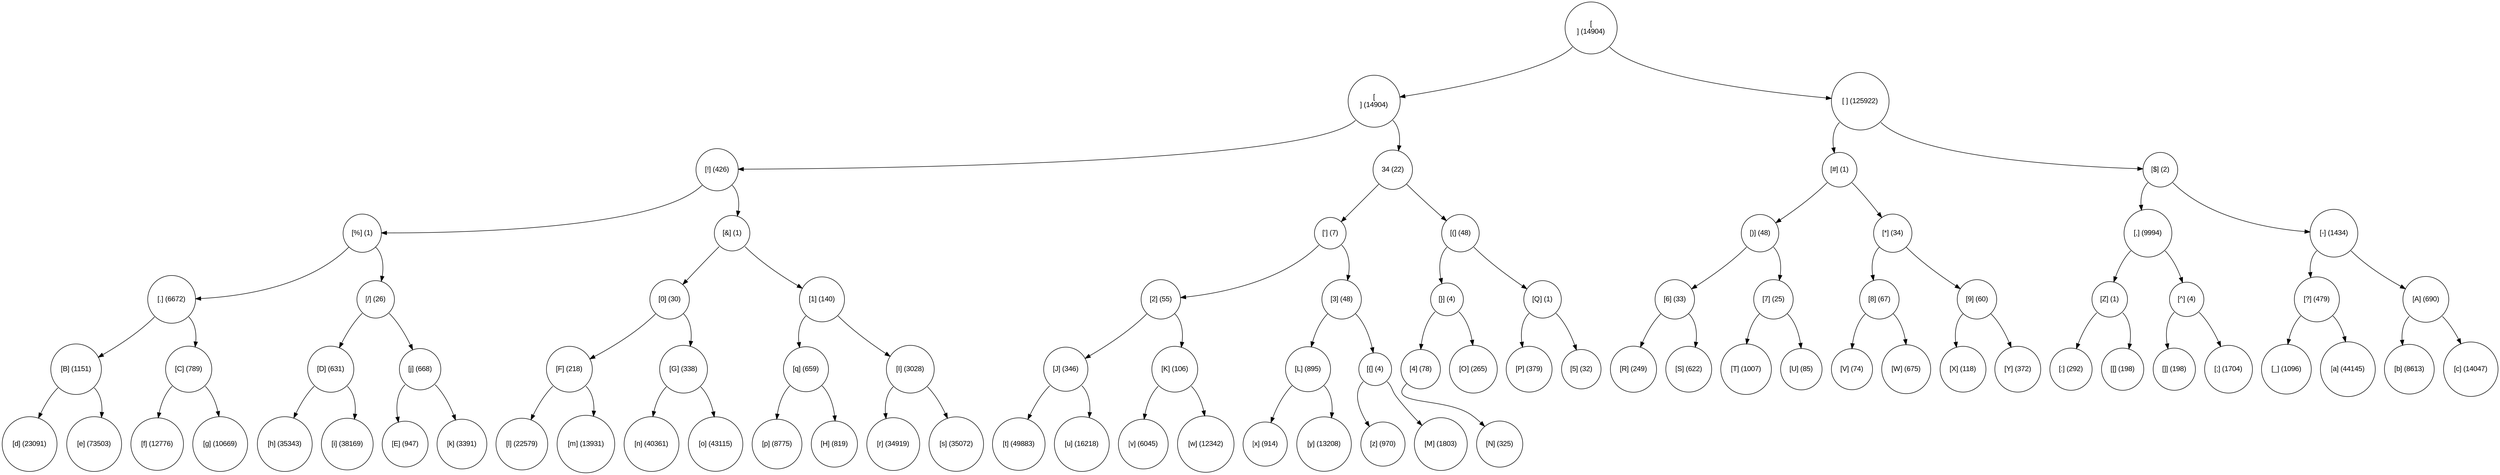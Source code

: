 digraph move_down {
	node [fontname="Arial", shape="circle", width=0.5]; 

	0 [label = "[
] (14904)"];
	0:sw -> 1;
	1 [label = "[] (14904)"];
	1:sw -> 3;
	3 [label = "[!] (426)"];
	3:sw -> 7;
	7 [label = "[%] (1)"];
	7:sw -> 15;
	15 [label = "[.] (6672)"];
	15:sw -> 31;
	31 [label = "[B] (1151)"];
	31:sw -> 63;
	63 [label = "[d] (23091)"];
	31:se -> 64;
	64 [label = "[e] (73503)"];
	15:se -> 32;
	32 [label = "[C] (789)"];
	32:sw -> 65;
	65 [label = "[f] (12776)"];
	32:se -> 66;
	66 [label = "[g] (10669)"];
	7:se -> 16;
	16 [label = "[/] (26)"];
	16:sw -> 33;
	33 [label = "[D] (631)"];
	33:sw -> 67;
	67 [label = "[h] (35343)"];
	33:se -> 68;
	68 [label = "[i] (38169)"];
	16:se -> 34;
	34 [label = "[j] (668)"];
	34:sw -> 69;
	69 [label = "[E] (947)"];
	34:se -> 70;
	70 [label = "[k] (3391)"];
	3:se -> 8;
	8 [label = "[&] (1)"];
	8:sw -> 17;
	17 [label = "[0] (30)"];
	17:sw -> 35;
	35 [label = "[F] (218)"];
	35:sw -> 71;
	71 [label = "[l] (22579)"];
	35:se -> 72;
	72 [label = "[m] (13931)"];
	17:se -> 36;
	36 [label = "[G] (338)"];
	36:sw -> 73;
	73 [label = "[n] (40361)"];
	36:se -> 74;
	74 [label = "[o] (43115)"];
	8:se -> 18;
	18 [label = "[1] (140)"];
	18:sw -> 37;
	37 [label = "[q] (659)"];
	37:sw -> 75;
	75 [label = "[p] (8775)"];
	37:se -> 76;
	76 [label = "[H] (819)"];
	18:se -> 38;
	38 [label = "[I] (3028)"];
	38:sw -> 77;
	77 [label = "[r] (34919)"];
	38:se -> 78;
	78 [label = "[s] (35072)"];
	1:se -> 4;
	4 [label = "34 (22)"];
	4:sw -> 9;
	9 [label = "['] (7)"];
	9:sw -> 19;
	19 [label = "[2] (55)"];
	19:sw -> 39;
	39 [label = "[J] (346)"];
	39:sw -> 79;
	79 [label = "[t] (49883)"];
	39:se -> 80;
	80 [label = "[u] (16218)"];
	19:se -> 40;
	40 [label = "[K] (106)"];
	40:sw -> 81;
	81 [label = "[v] (6045)"];
	40:se -> 82;
	82 [label = "[w] (12342)"];
	9:se -> 20;
	20 [label = "[3] (48)"];
	20:sw -> 41;
	41 [label = "[L] (895)"];
	41:sw -> 83;
	83 [label = "[x] (914)"];
	41:se -> 84;
	84 [label = "[y] (13208)"];
	20:se -> 42;
	42 [label = "[{] (4)"];
	42:sw -> 85;
	85 [label = "[z] (970)"];
	42:se -> 86;
	86 [label = "[M] (1803)"];
	4:se -> 10;
	10 [label = "[(] (48)"];
	10:sw -> 21;
	21 [label = "[}] (4)"];
	21:sw -> 43;
	43 [label = "[4] (78)"];
	43:sw -> 87;
	87 [label = "[N] (325)"];
	21:se -> 44;
	44 [label = "[O] (265)"];
	10:se -> 22;
	22 [label = "[Q] (1)"];
	22:sw -> 45;
	45 [label = "[P] (379)"];
	22:se -> 46;
	46 [label = "[5] (32)"];
	0:se -> 2;
	2 [label = "[ ] (125922)"];
	2:sw -> 5;
	5 [label = "[#] (1)"];
	5:sw -> 11;
	11 [label = "[)] (48)"];
	11:sw -> 23;
	23 [label = "[6] (33)"];
	23:sw -> 47;
	47 [label = "[R] (249)"];
	23:se -> 48;
	48 [label = "[S] (622)"];
	11:se -> 24;
	24 [label = "[7] (25)"];
	24:sw -> 49;
	49 [label = "[T] (1007)"];
	24:se -> 50;
	50 [label = "[U] (85)"];
	5:se -> 12;
	12 [label = "[*] (34)"];
	12:sw -> 25;
	25 [label = "[8] (67)"];
	25:sw -> 51;
	51 [label = "[V] (74)"];
	25:se -> 52;
	52 [label = "[W] (675)"];
	12:se -> 26;
	26 [label = "[9] (60)"];
	26:sw -> 53;
	53 [label = "[X] (118)"];
	26:se -> 54;
	54 [label = "[Y] (372)"];
	2:se -> 6;
	6 [label = "[$] (2)"];
	6:sw -> 13;
	13 [label = "[,] (9994)"];
	13:sw -> 27;
	27 [label = "[Z] (1)"];
	27:sw -> 55;
	55 [label = "[:] (292)"];
	27:se -> 56;
	56 [label = "[[] (198)"];
	13:se -> 28;
	28 [label = "[^] (4)"];
	28:sw -> 57;
	57 [label = "[]] (198)"];
	28:se -> 58;
	58 [label = "[;] (1704)"];
	6:se -> 14;
	14 [label = "[-] (1434)"];
	14:sw -> 29;
	29 [label = "[?] (479)"];
	29:sw -> 59;
	59 [label = "[_] (1096)"];
	29:se -> 60;
	60 [label = "[a] (44145)"];
	14:se -> 30;
	30 [label = "[A] (690)"];
	30:sw -> 61;
	61 [label = "[b] (8613)"];
	30:se -> 62;
	62 [label = "[c] (14047)"];
}
